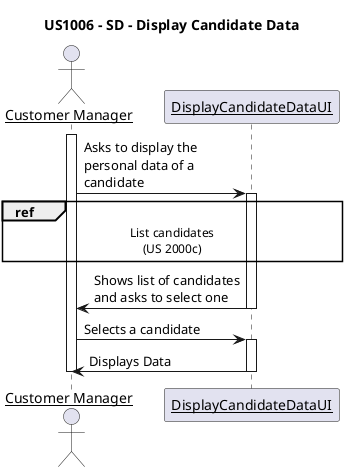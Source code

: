 @startuml
title US1006 - SD - Display Candidate Data
skinparam linetype ortho
skinparam maxmessagesize 150
skinparam sequenceParticipant underline

actor "Customer Manager" as CM

participant "DisplayCandidateDataUI" as UI


activate CM
CM -> UI : Asks to display the personal data of a candidate
activate UI
ref over UI , CM: List candidates\n(US 2000c)
        UI -> CM : Shows list of candidates and asks to select one
deactivate UI
CM -> UI : Selects a candidate
activate UI
UI -> CM : Displays Data
deactivate UI
deactivate CM
@enduml